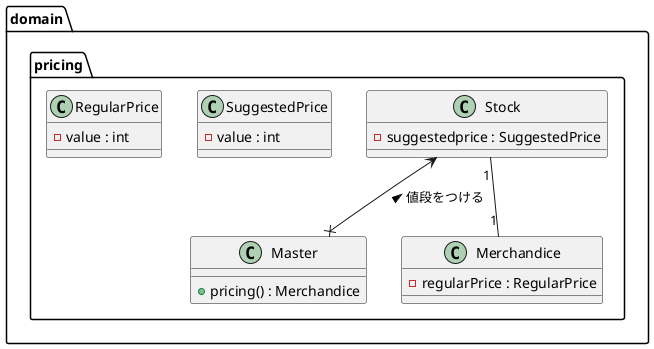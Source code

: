 @startuml
'https://plantuml.com/class-diagram

package domain.pricing{
    class Master{
        + pricing() : Merchandice
    }

    class Stock{
        - suggestedprice : SuggestedPrice
    }

    class Merchandice{
        - regularPrice : RegularPrice
    }

    class SuggestedPrice{
        - value : int
    }

    class RegularPrice{
        - value : int
    }

    Stock <--x Master :値段をつける <

    Stock "1" -- "1" Merchandice
}

@enduml
